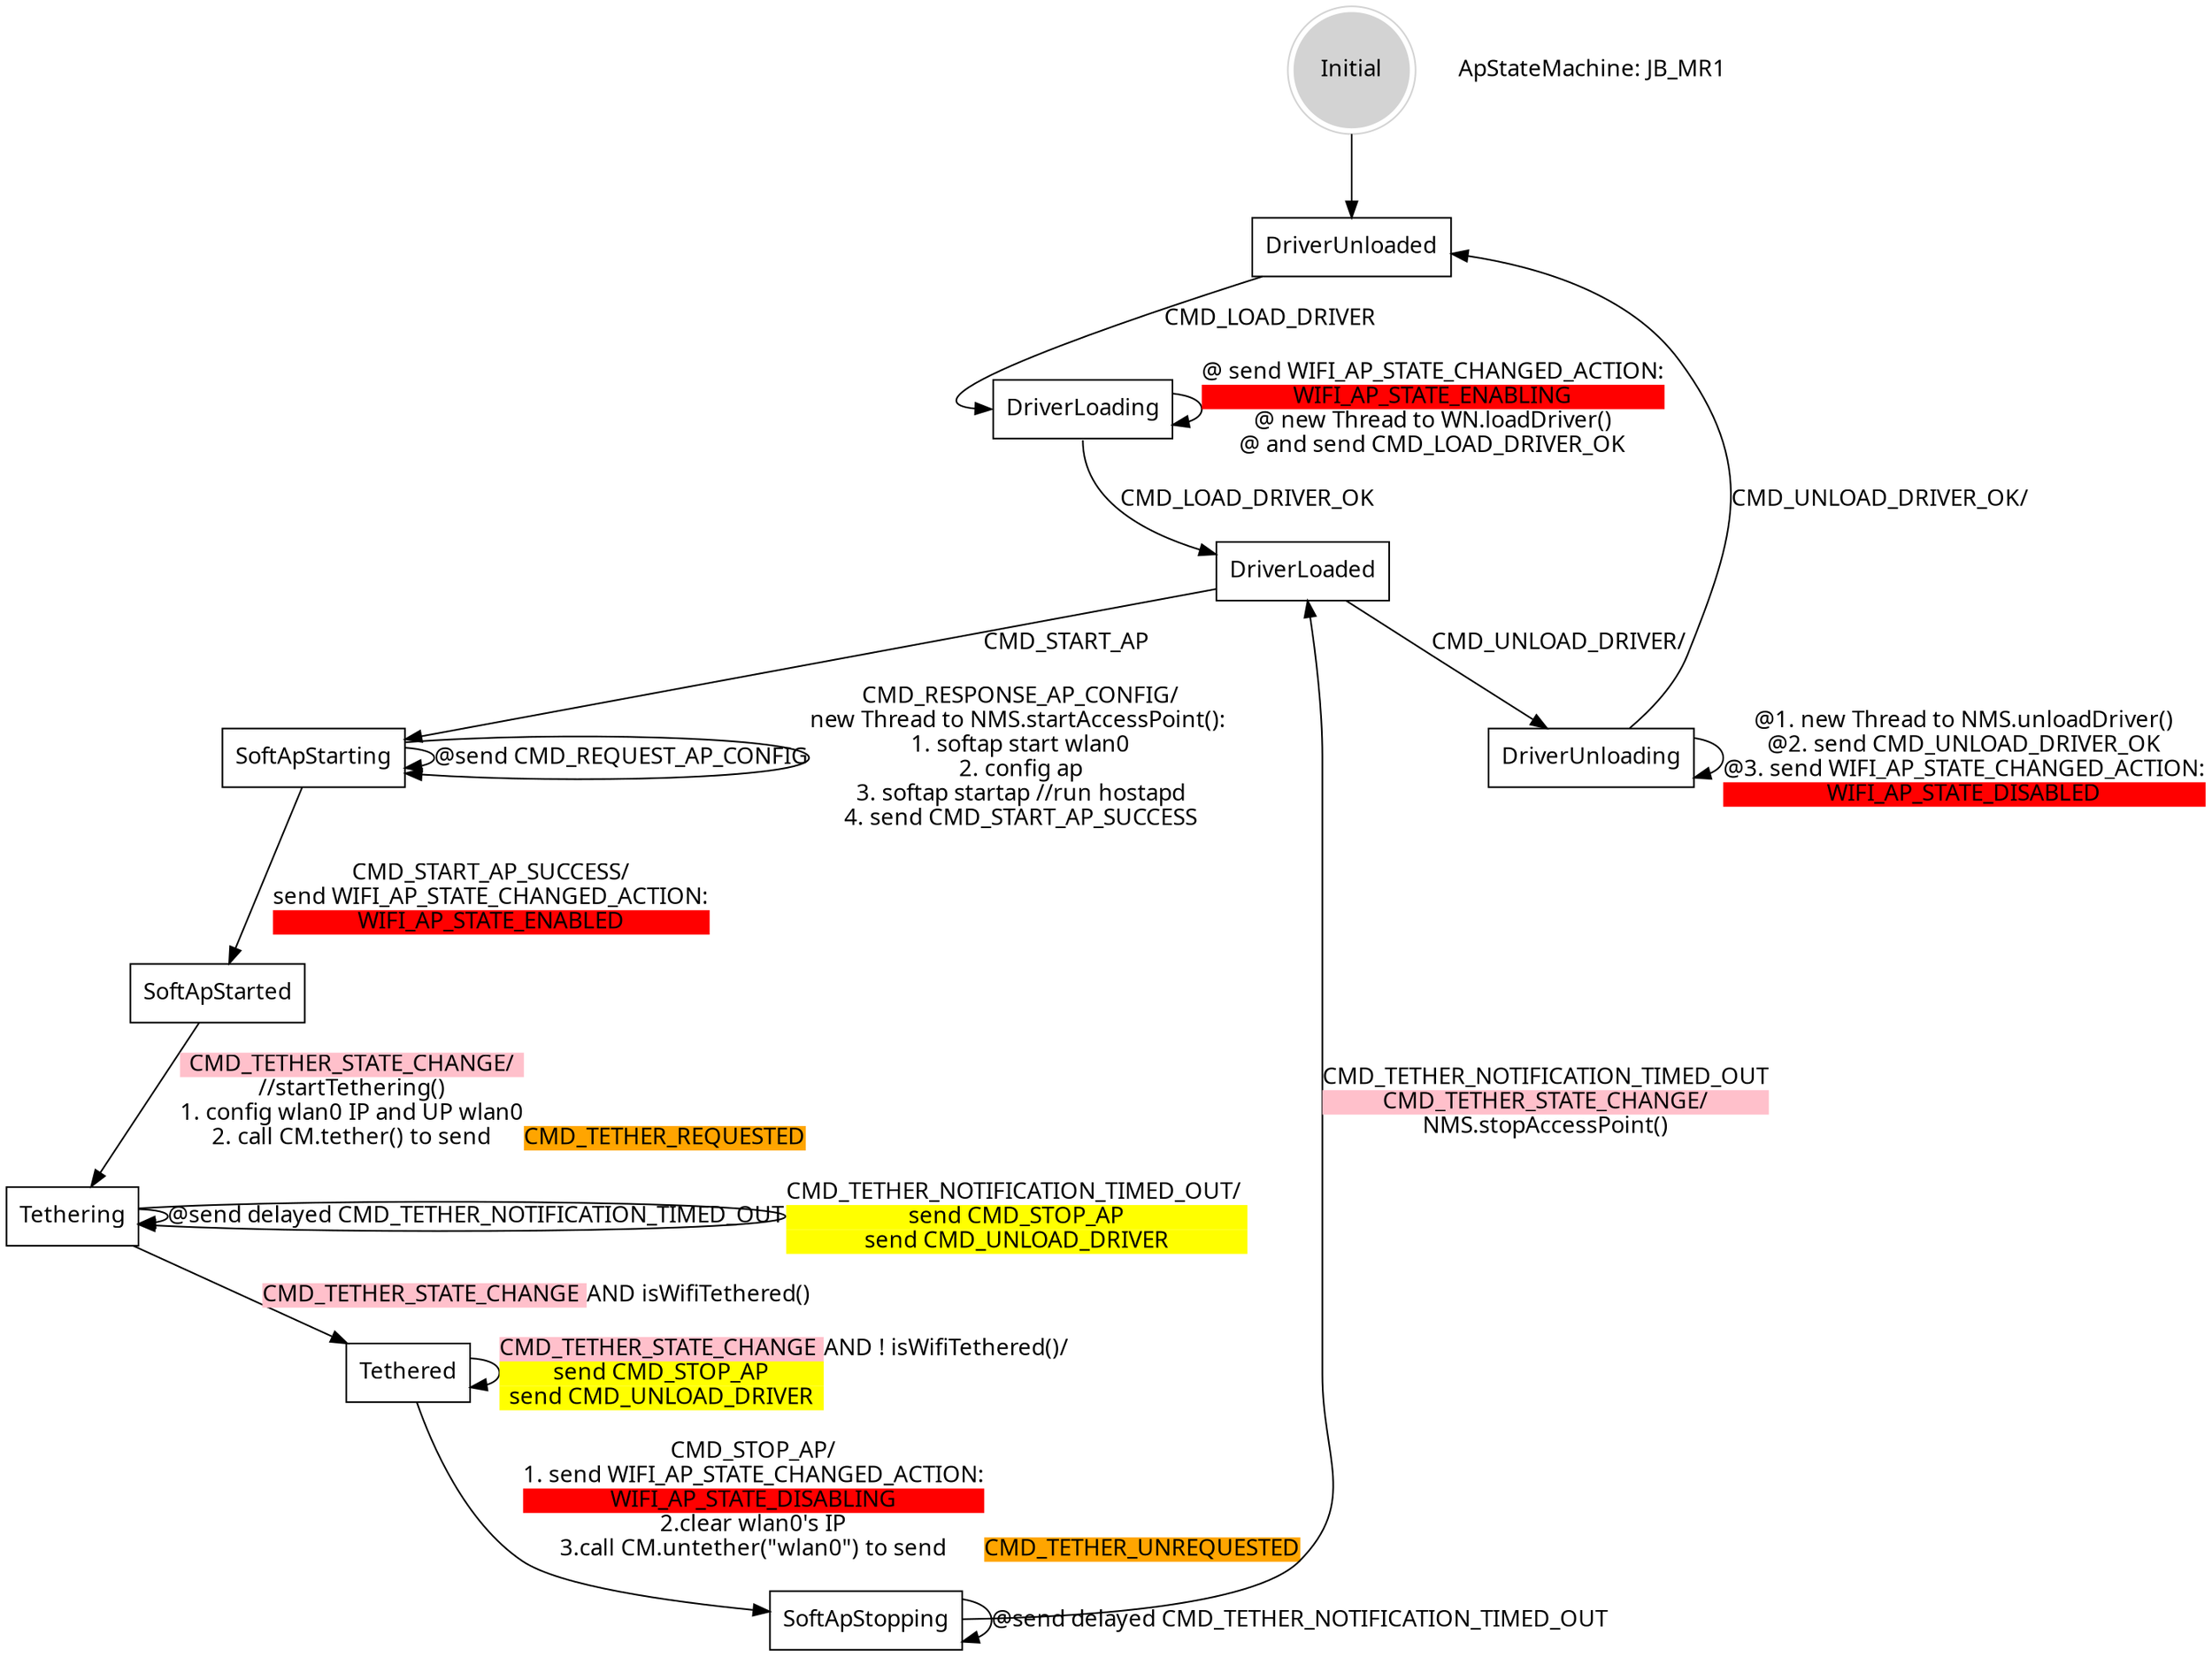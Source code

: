 
digraph WSM_EnableAndDisableAp {
    size = "20, 20";
	fontname = "Microsoft YaHei";
	node [shape = record, fontname = "Microsoft YaHei"];
	edge [fontname = "Microsoft YaHei"];
	Initial [ style = filled, shape = doublecircle, color=lightgrey ];
	Initial-> DriverUnloaded  [ label = " " ];
	DriverUnloaded -> DriverLoading:w [ label = "CMD_LOAD_DRIVER" ];
	DriverLoading -> DriverLoading [ label = 
		<<table cellpadding="0" cellborder="0" cellspacing="0" border="0">
			<tr>	<td>@ send WIFI_AP_STATE_CHANGED_ACTION:</td>	</tr>
			<tr>	<td  bgcolor="red">WIFI_AP_STATE_ENABLING</td> </tr>
			<tr> 	<td>@ new Thread to WN.loadDriver()</td> </tr>
			<tr> 	<td>@ and send CMD_LOAD_DRIVER_OK</td> </tr>
	</table>>];
	DriverLoading:s  -> DriverLoaded [ label = "CMD_LOAD_DRIVER_OK " ];
	DriverLoaded  -> SoftApStarting [ label = "CMD_START_AP" ];
	SoftApStarting  -> SoftApStarting [ label = <@send CMD_REQUEST_AP_CONFIG>];
	
	SoftApStarting  -> SoftApStarting [ label = 
	<<table cellpadding="0" cellborder="0" cellspacing="0" border="0">
			<tr>	<td>CMD_RESPONSE_AP_CONFIG/</td>	</tr>
			<tr> 	<td>new Thread to NMS.startAccessPoint(): </td> </tr>
			<tr> 	<td>1. softap start wlan0</td> </tr>
			<tr> 	<td>2. config ap</td> </tr>
			<tr> 	<td>3. softap startap //run hostapd</td> </tr>
			<tr> 	<td>4. send CMD_START_AP_SUCCESS</td> </tr>
	</table>>];

	SoftApStarting  -> SoftApStarted [ label = 
	<<table cellpadding="0" cellborder="0" cellspacing="0" border="0">
		<tr> 	<td>CMD_START_AP_SUCCESS/</td> </tr>
		<tr> 	<td>send WIFI_AP_STATE_CHANGED_ACTION:</td> </tr>
		<tr> 	<td bgcolor="red">WIFI_AP_STATE_ENABLED</td> </tr>
	</table>> ];

	SoftApStarted  -> Tethering [ label =
	<<table cellpadding="0" cellborder="0" cellspacing="0" border="0">
		<tr>	<td bgcolor="pink">CMD_TETHER_STATE_CHANGE/</td> </tr>
		<tr>	<td>//startTethering()</td> </tr>
		<tr>	<td>1. config wlan0 IP and UP wlan0</td> </tr>
		<tr>	<td>2. call CM.tether() to send</td> <td bgcolor="orange">CMD_TETHER_REQUESTED</td> </tr>
	</table>>];
	Tethering -> Tethering [ label = "@send delayed CMD_TETHER_NOTIFICATION_TIMED_OUT" ];
	Tethering -> Tethering [ label = 
	<<table cellpadding="0" cellborder="0" cellspacing="0" border="0">
		<tr> 	<td>CMD_TETHER_NOTIFICATION_TIMED_OUT/ </td>	</tr>
		<tr> 	<td bgcolor="yellow">send CMD_STOP_AP</td> </tr>
		<tr> 	<td bgcolor="yellow">send CMD_UNLOAD_DRIVER</td> </tr>
	</table>>];
	Tethering -> Tethered [ label = 
	<<table cellpadding="0" cellborder="0" cellspacing="0" border="0">
		<tr>	<td bgcolor="pink">CMD_TETHER_STATE_CHANGE </td> <td>AND isWifiTethered()</td> </tr>
	</table>>];
	Tethered -> Tethered [ label = 
	<<table cellpadding="0" cellborder="0" cellspacing="0" border="0">
		<tr> 	<td bgcolor="pink">CMD_TETHER_STATE_CHANGE </td> <td>AND ! isWifiTethered()/</td> 	</tr>
		<tr> 	<td bgcolor="yellow">send CMD_STOP_AP</td> </tr>
		<tr> 	<td bgcolor="yellow">send CMD_UNLOAD_DRIVER</td> </tr>
	</table>>];
	
	Tethered -> SoftApStopping [ label = 
	 <<table cellpadding="0" cellborder="0" cellspacing="0" border="0">
		<tr> 	<td>CMD_STOP_AP/</td> 	</tr>
		<tr> 	<td>1. send WIFI_AP_STATE_CHANGED_ACTION:</td> </tr>
		<tr> 	<td bgcolor="red">WIFI_AP_STATE_DISABLING</td> </tr>
		<tr> 	<td>2.clear wlan0's IP</td> </tr>
		<tr> 	<td>3.call CM.untether("wlan0") to send</td><td bgcolor="orange">CMD_TETHER_UNREQUESTED</td>  </tr>		
	</table>> ];

	SoftApStopping  -> SoftApStopping [ label = <@send delayed CMD_TETHER_NOTIFICATION_TIMED_OUT>];
	SoftApStopping -> DriverLoaded [ label = 
	<<table cellpadding="0" cellborder="0" cellspacing="0" border="0">
		<tr> 	<td>CMD_TETHER_NOTIFICATION_TIMED_OUT</td> 	</tr>
		<tr> 	<td bgcolor="pink">CMD_TETHER_STATE_CHANGE/</td> </tr>
		<tr> 	<td>NMS.stopAccessPoint()</td> </tr>
	</table>>	 ] ;
	DriverLoaded -> DriverUnloading [ label = "CMD_UNLOAD_DRIVER/" ] ;
	DriverUnloading -> DriverUnloading 
	[ label = 
	 <<table cellpadding="0" cellborder="0" cellspacing="0" border="0">
		<tr> 	<td>@1. new Thread to NMS.unloadDriver()</td> 	</tr>
		<tr> 	<td>@2. send CMD_UNLOAD_DRIVER_OK</td> </tr>
		<tr> 	<td>@3. send WIFI_AP_STATE_CHANGED_ACTION:</td> </tr>
		<tr> 	<td bgcolor="red">WIFI_AP_STATE_DISABLED</td> </tr>
	</table>> ];
	DriverUnloading -> DriverUnloaded [ label = "CMD_UNLOAD_DRIVER_OK/" ] ;

	"ApStateMachine: JB_MR1" [ shape = plaintext ];

}

